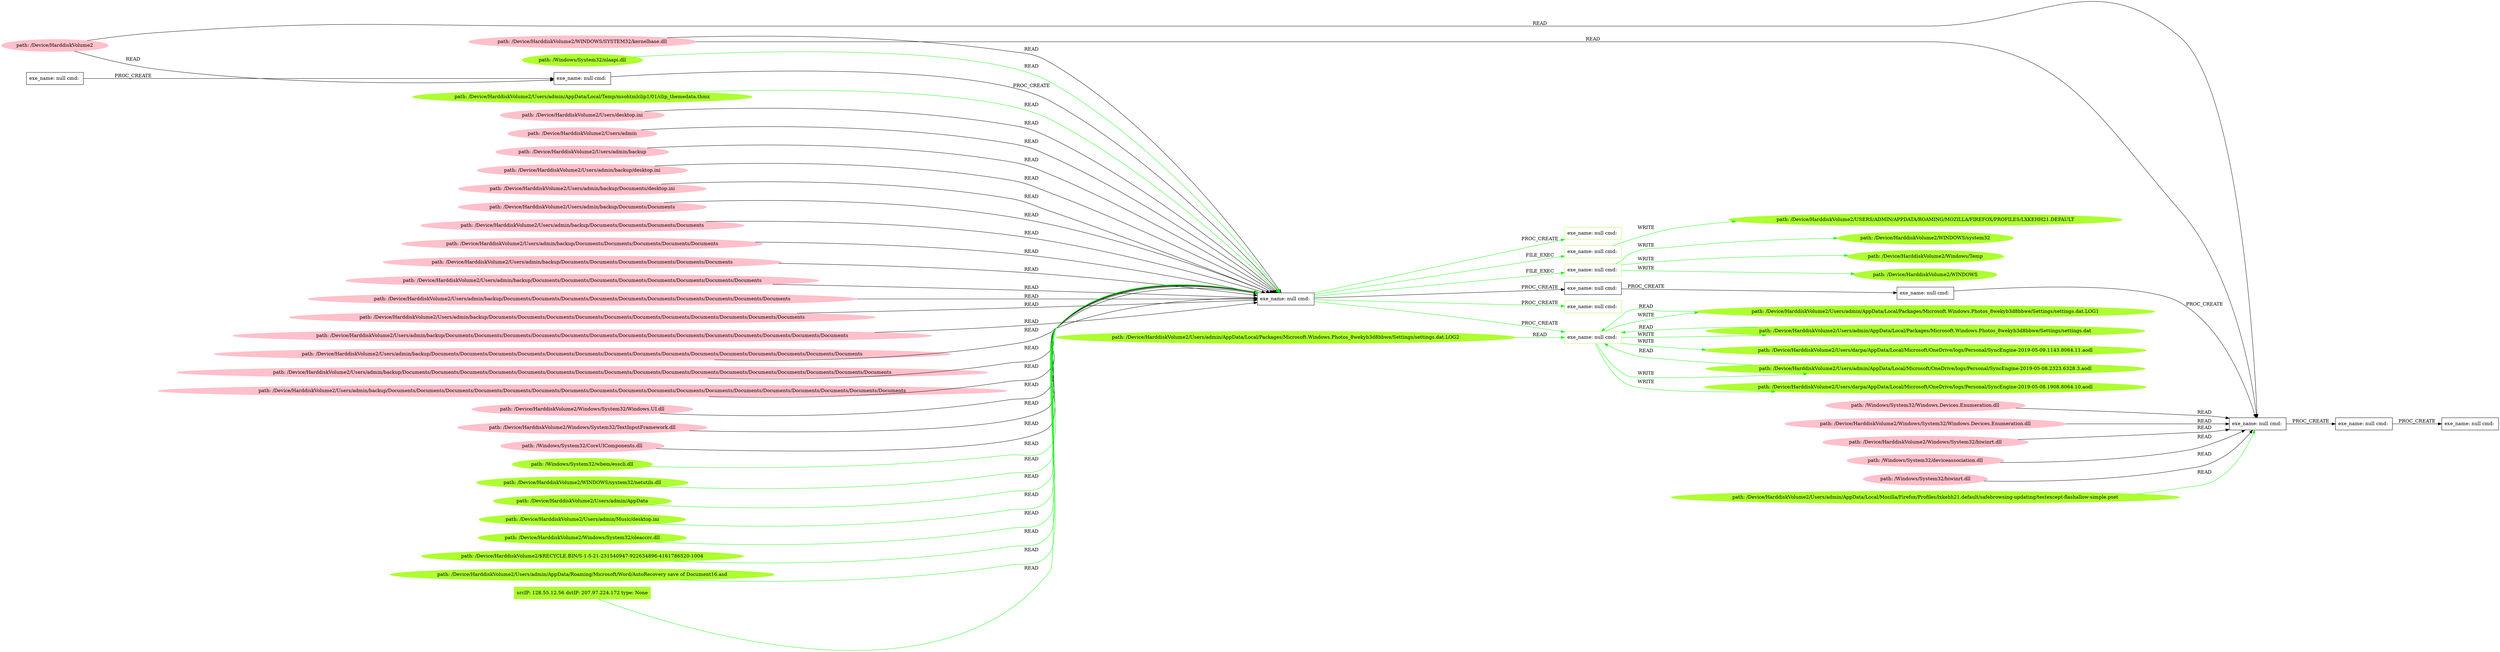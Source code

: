digraph {
	rankdir=LR
	30 [label="exe_name: null cmd: " color=black shape=box style=solid]
	55 [label="exe_name: null cmd: " color=greenyellow shape=box style=solid]
	30 -> 55 [label=FILE_EXEC color=green]
	30 [label="exe_name: null cmd: " color=black shape=box style=solid]
	57 [label="exe_name: null cmd: " color=greenyellow shape=box style=solid]
	30 -> 57 [label=FILE_EXEC color=green]
	11 [label="exe_name: null cmd: " color=black shape=box style=solid]
	32 [label="exe_name: null cmd: " color=black shape=box style=solid]
	11 -> 32 [label=PROC_CREATE color=black]
	51 [label="path: /Device/HarddiskVolume2" color=pink shape=oval style=filled]
	32 [label="exe_name: null cmd: " color=black shape=box style=solid]
	51 -> 32 [label=READ color=black]
	32 [label="exe_name: null cmd: " color=black shape=box style=solid]
	30 [label="exe_name: null cmd: " color=black shape=box style=solid]
	32 -> 30 [label=PROC_CREATE color=black]
	45 [label="path: /Device/HarddiskVolume2/Users/desktop.ini" color=pink shape=oval style=filled]
	30 [label="exe_name: null cmd: " color=black shape=box style=solid]
	45 -> 30 [label=READ color=black]
	4 [label="path: /Device/HarddiskVolume2/Users/admin" color=pink shape=oval style=filled]
	30 [label="exe_name: null cmd: " color=black shape=box style=solid]
	4 -> 30 [label=READ color=black]
	9 [label="path: /Device/HarddiskVolume2/Users/admin/backup" color=pink shape=oval style=filled]
	30 [label="exe_name: null cmd: " color=black shape=box style=solid]
	9 -> 30 [label=READ color=black]
	31 [label="path: /Device/HarddiskVolume2/Users/admin/backup/desktop.ini" color=pink shape=oval style=filled]
	30 [label="exe_name: null cmd: " color=black shape=box style=solid]
	31 -> 30 [label=READ color=black]
	46 [label="path: /Device/HarddiskVolume2/Users/admin/backup/Documents/desktop.ini" color=pink shape=oval style=filled]
	30 [label="exe_name: null cmd: " color=black shape=box style=solid]
	46 -> 30 [label=READ color=black]
	37 [label="path: /Device/HarddiskVolume2/Users/admin/backup/Documents/Documents" color=pink shape=oval style=filled]
	30 [label="exe_name: null cmd: " color=black shape=box style=solid]
	37 -> 30 [label=READ color=black]
	47 [label="path: /Device/HarddiskVolume2/Users/admin/backup/Documents/Documents/Documents/Documents" color=pink shape=oval style=filled]
	30 [label="exe_name: null cmd: " color=black shape=box style=solid]
	47 -> 30 [label=READ color=black]
	35 [label="path: /Device/HarddiskVolume2/Users/admin/backup/Documents/Documents/Documents/Documents/Documents" color=pink shape=oval style=filled]
	30 [label="exe_name: null cmd: " color=black shape=box style=solid]
	35 -> 30 [label=READ color=black]
	39 [label="path: /Device/HarddiskVolume2/Users/admin/backup/Documents/Documents/Documents/Documents/Documents/Documents" color=pink shape=oval style=filled]
	30 [label="exe_name: null cmd: " color=black shape=box style=solid]
	39 -> 30 [label=READ color=black]
	14 [label="path: /Device/HarddiskVolume2/Users/admin/backup/Documents/Documents/Documents/Documents/Documents/Documents/Documents/Documents" color=pink shape=oval style=filled]
	30 [label="exe_name: null cmd: " color=black shape=box style=solid]
	14 -> 30 [label=READ color=black]
	24 [label="path: /Device/HarddiskVolume2/Users/admin/backup/Documents/Documents/Documents/Documents/Documents/Documents/Documents/Documents/Documents/Documents" color=pink shape=oval style=filled]
	30 [label="exe_name: null cmd: " color=black shape=box style=solid]
	24 -> 30 [label=READ color=black]
	29 [label="path: /Device/HarddiskVolume2/Users/admin/backup/Documents/Documents/Documents/Documents/Documents/Documents/Documents/Documents/Documents/Documents/Documents" color=pink shape=oval style=filled]
	30 [label="exe_name: null cmd: " color=black shape=box style=solid]
	29 -> 30 [label=READ color=black]
	42 [label="path: /Device/HarddiskVolume2/Users/admin/backup/Documents/Documents/Documents/Documents/Documents/Documents/Documents/Documents/Documents/Documents/Documents/Documents/Documents/Documents" color=pink shape=oval style=filled]
	30 [label="exe_name: null cmd: " color=black shape=box style=solid]
	42 -> 30 [label=READ color=black]
	36 [label="path: /Device/HarddiskVolume2/Users/admin/backup/Documents/Documents/Documents/Documents/Documents/Documents/Documents/Documents/Documents/Documents/Documents/Documents/Documents/Documents/Documents" color=pink shape=oval style=filled]
	30 [label="exe_name: null cmd: " color=black shape=box style=solid]
	36 -> 30 [label=READ color=black]
	3 [label="path: /Device/HarddiskVolume2/Users/admin/backup/Documents/Documents/Documents/Documents/Documents/Documents/Documents/Documents/Documents/Documents/Documents/Documents/Documents/Documents/Documents/Documents/Documents" color=pink shape=oval style=filled]
	30 [label="exe_name: null cmd: " color=black shape=box style=solid]
	3 -> 30 [label=READ color=black]
	41 [label="path: /Device/HarddiskVolume2/Users/admin/backup/Documents/Documents/Documents/Documents/Documents/Documents/Documents/Documents/Documents/Documents/Documents/Documents/Documents/Documents/Documents/Documents/Documents/Documents" color=pink shape=oval style=filled]
	30 [label="exe_name: null cmd: " color=black shape=box style=solid]
	41 -> 30 [label=READ color=black]
	5 [label="path: /Device/HarddiskVolume2/Windows/System32/Windows.UI.dll" color=pink shape=oval style=filled]
	30 [label="exe_name: null cmd: " color=black shape=box style=solid]
	5 -> 30 [label=READ color=black]
	12 [label="path: /Device/HarddiskVolume2/Windows/System32/TextInputFramework.dll" color=pink shape=oval style=filled]
	30 [label="exe_name: null cmd: " color=black shape=box style=solid]
	12 -> 30 [label=READ color=black]
	40 [label="path: /Windows/System32/CoreUIComponents.dll" color=pink shape=oval style=filled]
	30 [label="exe_name: null cmd: " color=black shape=box style=solid]
	40 -> 30 [label=READ color=black]
	49 [label="path: /Device/HarddiskVolume2/WINDOWS/SYSTEM32/kernelbase.dll" color=pink shape=oval style=filled]
	30 [label="exe_name: null cmd: " color=black shape=box style=solid]
	49 -> 30 [label=READ color=black]
	30 [label="exe_name: null cmd: " color=black shape=box style=solid]
	28 [label="exe_name: null cmd: " color=black shape=box style=solid]
	30 -> 28 [label=PROC_CREATE color=black]
	28 [label="exe_name: null cmd: " color=black shape=box style=solid]
	21 [label="exe_name: null cmd: " color=black shape=box style=solid]
	28 -> 21 [label=PROC_CREATE color=black]
	21 [label="exe_name: null cmd: " color=black shape=box style=solid]
	20 [label="exe_name: null cmd: " color=black shape=box style=solid]
	21 -> 20 [label=PROC_CREATE color=black]
	13 [label="path: /Windows/System32/Windows.Devices.Enumeration.dll" color=pink shape=oval style=filled]
	20 [label="exe_name: null cmd: " color=black shape=box style=solid]
	13 -> 20 [label=READ color=black]
	18 [label="path: /Device/HarddiskVolume2/Windows/System32/Windows.Devices.Enumeration.dll" color=pink shape=oval style=filled]
	20 [label="exe_name: null cmd: " color=black shape=box style=solid]
	18 -> 20 [label=READ color=black]
	19 [label="path: /Device/HarddiskVolume2/Windows/System32/biwinrt.dll" color=pink shape=oval style=filled]
	20 [label="exe_name: null cmd: " color=black shape=box style=solid]
	19 -> 20 [label=READ color=black]
	17 [label="path: /Windows/System32/deviceassociation.dll" color=pink shape=oval style=filled]
	20 [label="exe_name: null cmd: " color=black shape=box style=solid]
	17 -> 20 [label=READ color=black]
	23 [label="path: /Windows/System32/biwinrt.dll" color=pink shape=oval style=filled]
	20 [label="exe_name: null cmd: " color=black shape=box style=solid]
	23 -> 20 [label=READ color=black]
	49 [label="path: /Device/HarddiskVolume2/WINDOWS/SYSTEM32/kernelbase.dll" color=pink shape=oval style=filled]
	20 [label="exe_name: null cmd: " color=black shape=box style=solid]
	49 -> 20 [label=READ color=black]
	51 [label="path: /Device/HarddiskVolume2" color=pink shape=oval style=filled]
	20 [label="exe_name: null cmd: " color=black shape=box style=solid]
	51 -> 20 [label=READ color=black]
	61 [label="path: /Windows/System32/wbem/esscli.dll" color=greenyellow shape=oval style=filled]
	30 [label="exe_name: null cmd: " color=black shape=box style=solid]
	61 -> 30 [label=READ color=green]
	20 [label="exe_name: null cmd: " color=black shape=box style=solid]
	0 [label="exe_name: null cmd: " color=black shape=box style=solid]
	20 -> 0 [label=PROC_CREATE color=black]
	0 [label="exe_name: null cmd: " color=black shape=box style=solid]
	1 [label="exe_name: null cmd: " color=black shape=box style=solid]
	0 -> 1 [label=PROC_CREATE color=black]
	62 [label="path: /Device/HarddiskVolume2/WINDOWS/system32/netutils.dll" color=greenyellow shape=oval style=filled]
	30 [label="exe_name: null cmd: " color=black shape=box style=solid]
	62 -> 30 [label=READ color=green]
	82 [label="path: /Device/HarddiskVolume2/Users/admin/AppData" color=greenyellow shape=oval style=filled]
	30 [label="exe_name: null cmd: " color=black shape=box style=solid]
	82 -> 30 [label=READ color=green]
	65 [label="path: /Device/HarddiskVolume2/Users/admin/Music/desktop.ini" color=greenyellow shape=oval style=filled]
	30 [label="exe_name: null cmd: " color=black shape=box style=solid]
	65 -> 30 [label=READ color=green]
	63 [label="path: /Device/HarddiskVolume2/Windows/System32/oleaccrc.dll" color=greenyellow shape=oval style=filled]
	30 [label="exe_name: null cmd: " color=black shape=box style=solid]
	63 -> 30 [label=READ color=green]
	80 [label="path: /Device/HarddiskVolume2/$RECYCLE.BIN/S-1-5-21-231540947-922634896-4161786520-1004" color=greenyellow shape=oval style=filled]
	30 [label="exe_name: null cmd: " color=black shape=box style=solid]
	80 -> 30 [label=READ color=green]
	66 [label="path: /Device/HarddiskVolume2/Users/admin/AppData/Roaming/Microsoft/Word/AutoRecovery save of Document16.asd" color=greenyellow shape=oval style=filled]
	30 [label="exe_name: null cmd: " color=black shape=box style=solid]
	66 -> 30 [label=READ color=green]
	30 [label="exe_name: null cmd: " color=black shape=box style=solid]
	70 [label="exe_name: null cmd: " color=greenyellow shape=box style=solid]
	30 -> 70 [label=PROC_CREATE color=green]
	70 [label="exe_name: null cmd: " color=greenyellow shape=box style=solid]
	71 [label="path: /Device/HarddiskVolume2/Users/admin/AppData/Local/Microsoft/OneDrive/logs/Personal/SyncEngine-2019-05-08.2323.6328.3.aodl" color=greenyellow shape=oval style=filled]
	70 -> 71 [label=WRITE color=green]
	70 [label="exe_name: null cmd: " color=greenyellow shape=box style=solid]
	73 [label="path: /Device/HarddiskVolume2/Users/darpa/AppData/Local/Microsoft/OneDrive/logs/Personal/SyncEngine-2019-05-08.1908.8064.10.aodl" color=greenyellow shape=oval style=filled]
	70 -> 73 [label=WRITE color=green]
	70 [label="exe_name: null cmd: " color=greenyellow shape=box style=solid]
	72 [label="path: /Device/HarddiskVolume2/Users/admin/AppData/Local/Packages/Microsoft.Windows.Photos_8wekyb3d8bbwe/Settings/settings.dat.LOG1" color=greenyellow shape=oval style=filled]
	70 -> 72 [label=WRITE color=green]
	72 [label="path: /Device/HarddiskVolume2/Users/admin/AppData/Local/Packages/Microsoft.Windows.Photos_8wekyb3d8bbwe/Settings/settings.dat.LOG1" color=greenyellow shape=oval style=filled]
	70 [label="exe_name: null cmd: " color=greenyellow shape=box style=solid]
	72 -> 70 [label=READ color=green]
	70 [label="exe_name: null cmd: " color=greenyellow shape=box style=solid]
	76 [label="path: /Device/HarddiskVolume2/Users/admin/AppData/Local/Packages/Microsoft.Windows.Photos_8wekyb3d8bbwe/Settings/settings.dat" color=greenyellow shape=oval style=filled]
	70 -> 76 [label=WRITE color=green]
	76 [label="path: /Device/HarddiskVolume2/Users/admin/AppData/Local/Packages/Microsoft.Windows.Photos_8wekyb3d8bbwe/Settings/settings.dat" color=greenyellow shape=oval style=filled]
	70 [label="exe_name: null cmd: " color=greenyellow shape=box style=solid]
	76 -> 70 [label=READ color=green]
	79 [label="path: /Device/HarddiskVolume2/Users/admin/AppData/Local/Packages/Microsoft.Windows.Photos_8wekyb3d8bbwe/Settings/settings.dat.LOG2" color=greenyellow shape=oval style=filled]
	70 [label="exe_name: null cmd: " color=greenyellow shape=box style=solid]
	79 -> 70 [label=READ color=green]
	71 [label="path: /Device/HarddiskVolume2/Users/admin/AppData/Local/Microsoft/OneDrive/logs/Personal/SyncEngine-2019-05-08.2323.6328.3.aodl" color=greenyellow shape=oval style=filled]
	70 [label="exe_name: null cmd: " color=greenyellow shape=box style=solid]
	71 -> 70 [label=READ color=green]
	70 [label="exe_name: null cmd: " color=greenyellow shape=box style=solid]
	74 [label="path: /Device/HarddiskVolume2/Users/darpa/AppData/Local/Microsoft/OneDrive/logs/Personal/SyncEngine-2019-05-09.1143.8064.11.aodl" color=greenyellow shape=oval style=filled]
	70 -> 74 [label=WRITE color=green]
	64 [label="srcIP: 128.55.12.56 dstIP: 207.97.224.172 type: None" color=greenyellow shape=box style=filled]
	30 [label="exe_name: null cmd: " color=black shape=box style=solid]
	64 -> 30 [label=READ color=green]
	81 [label="path: /Windows/System32/nlaapi.dll" color=greenyellow shape=oval style=filled]
	30 [label="exe_name: null cmd: " color=black shape=box style=solid]
	81 -> 30 [label=READ color=green]
	69 [label="path: /Device/HarddiskVolume2/Users/admin/AppData/Local/Temp/msohtmlclip1/01/clip_themedata.thmx" color=greenyellow shape=oval style=filled]
	30 [label="exe_name: null cmd: " color=black shape=box style=solid]
	69 -> 30 [label=READ color=green]
	57 [label="exe_name: null cmd: " color=greenyellow shape=box style=solid]
	60 [label="path: /Device/HarddiskVolume2/Windows/Temp" color=greenyellow shape=oval style=filled]
	57 -> 60 [label=WRITE color=green]
	57 [label="exe_name: null cmd: " color=greenyellow shape=box style=solid]
	58 [label="path: /Device/HarddiskVolume2/WINDOWS" color=greenyellow shape=oval style=filled]
	57 -> 58 [label=WRITE color=green]
	57 [label="exe_name: null cmd: " color=greenyellow shape=box style=solid]
	59 [label="path: /Device/HarddiskVolume2/WINDOWS/system32" color=greenyellow shape=oval style=filled]
	57 -> 59 [label=WRITE color=green]
	55 [label="exe_name: null cmd: " color=greenyellow shape=box style=solid]
	56 [label="path: /Device/HarddiskVolume2/USERS/ADMIN/APPDATA/ROAMING/MOZILLA/FIREFOX/PROFILES/LXKEHH21.DEFAULT" color=greenyellow shape=oval style=filled]
	55 -> 56 [label=WRITE color=green]
	83 [label="path: /Device/HarddiskVolume2/Users/admin/AppData/Local/Mozilla/Firefox/Profiles/lxkehh21.default/safebrowsing-updating/testexcept-flashallow-simple.pset" color=greenyellow shape=oval style=filled]
	20 [label="exe_name: null cmd: " color=black shape=box style=solid]
	83 -> 20 [label=READ color=green]
	30 [label="exe_name: null cmd: " color=black shape=box style=solid]
	68 [label="exe_name: null cmd: " color=greenyellow shape=box style=solid]
	30 -> 68 [label=PROC_CREATE color=green]
	30 [label="exe_name: null cmd: " color=black shape=box style=solid]
	67 [label="exe_name: null cmd: " color=greenyellow shape=box style=solid]
	30 -> 67 [label=PROC_CREATE color=green]
}
